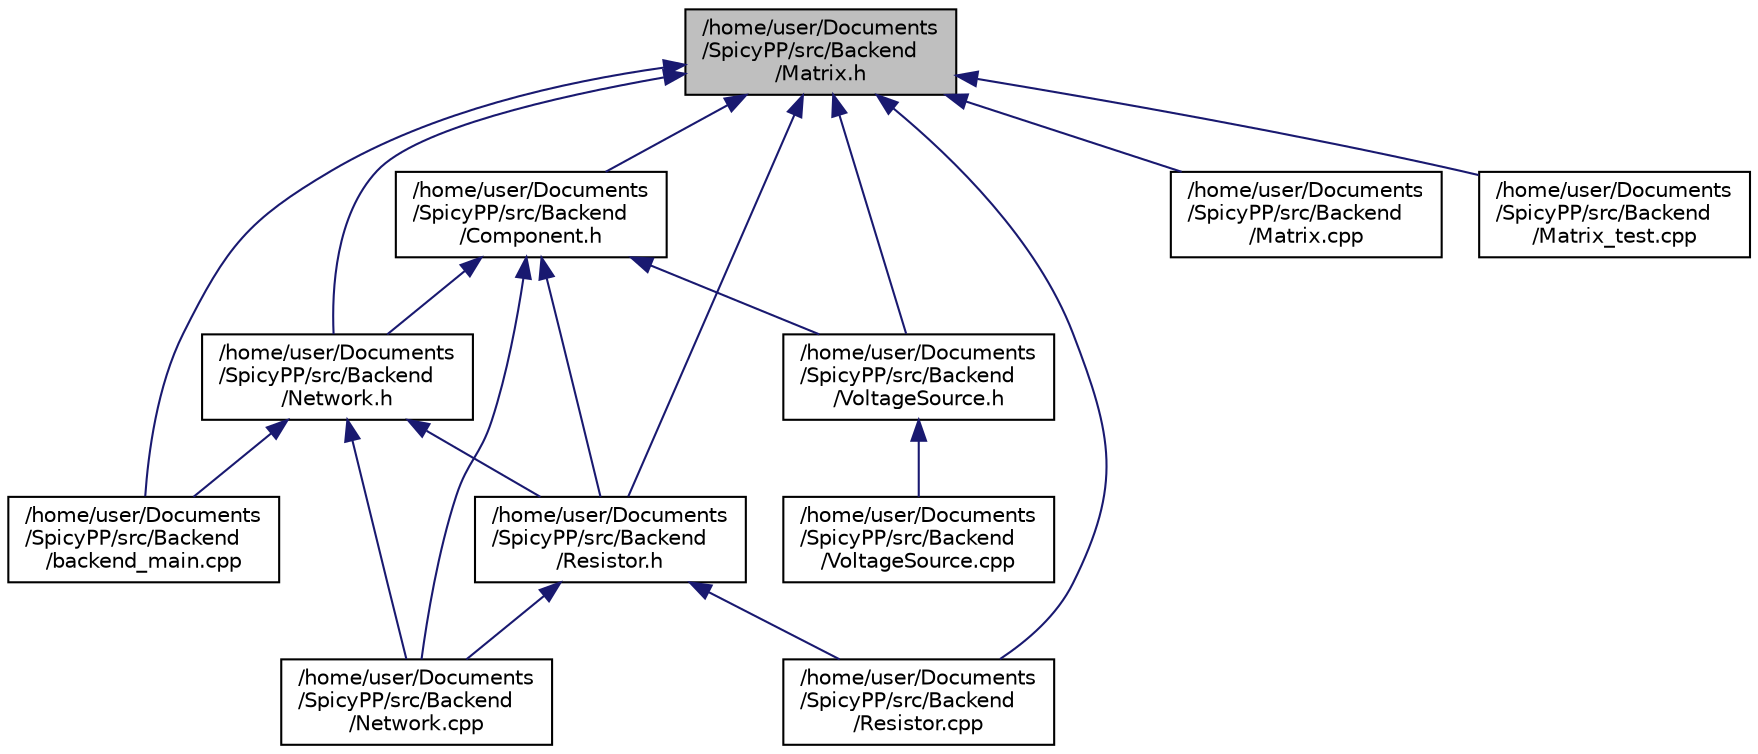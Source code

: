 digraph "/home/user/Documents/SpicyPP/src/Backend/Matrix.h"
{
  edge [fontname="Helvetica",fontsize="10",labelfontname="Helvetica",labelfontsize="10"];
  node [fontname="Helvetica",fontsize="10",shape=record];
  Node4 [label="/home/user/Documents\l/SpicyPP/src/Backend\l/Matrix.h",height=0.2,width=0.4,color="black", fillcolor="grey75", style="filled", fontcolor="black"];
  Node4 -> Node5 [dir="back",color="midnightblue",fontsize="10",style="solid",fontname="Helvetica"];
  Node5 [label="/home/user/Documents\l/SpicyPP/src/Backend\l/backend_main.cpp",height=0.2,width=0.4,color="black", fillcolor="white", style="filled",URL="$backend__main_8cpp.html"];
  Node4 -> Node6 [dir="back",color="midnightblue",fontsize="10",style="solid",fontname="Helvetica"];
  Node6 [label="/home/user/Documents\l/SpicyPP/src/Backend\l/Network.h",height=0.2,width=0.4,color="black", fillcolor="white", style="filled",URL="$Network_8h.html"];
  Node6 -> Node5 [dir="back",color="midnightblue",fontsize="10",style="solid",fontname="Helvetica"];
  Node6 -> Node7 [dir="back",color="midnightblue",fontsize="10",style="solid",fontname="Helvetica"];
  Node7 [label="/home/user/Documents\l/SpicyPP/src/Backend\l/Network.cpp",height=0.2,width=0.4,color="black", fillcolor="white", style="filled",URL="$Network_8cpp.html"];
  Node6 -> Node8 [dir="back",color="midnightblue",fontsize="10",style="solid",fontname="Helvetica"];
  Node8 [label="/home/user/Documents\l/SpicyPP/src/Backend\l/Resistor.h",height=0.2,width=0.4,color="black", fillcolor="white", style="filled",URL="$Resistor_8h.html"];
  Node8 -> Node7 [dir="back",color="midnightblue",fontsize="10",style="solid",fontname="Helvetica"];
  Node8 -> Node9 [dir="back",color="midnightblue",fontsize="10",style="solid",fontname="Helvetica"];
  Node9 [label="/home/user/Documents\l/SpicyPP/src/Backend\l/Resistor.cpp",height=0.2,width=0.4,color="black", fillcolor="white", style="filled",URL="$Resistor_8cpp.html"];
  Node4 -> Node10 [dir="back",color="midnightblue",fontsize="10",style="solid",fontname="Helvetica"];
  Node10 [label="/home/user/Documents\l/SpicyPP/src/Backend\l/Component.h",height=0.2,width=0.4,color="black", fillcolor="white", style="filled",URL="$Component_8h.html"];
  Node10 -> Node6 [dir="back",color="midnightblue",fontsize="10",style="solid",fontname="Helvetica"];
  Node10 -> Node8 [dir="back",color="midnightblue",fontsize="10",style="solid",fontname="Helvetica"];
  Node10 -> Node7 [dir="back",color="midnightblue",fontsize="10",style="solid",fontname="Helvetica"];
  Node10 -> Node11 [dir="back",color="midnightblue",fontsize="10",style="solid",fontname="Helvetica"];
  Node11 [label="/home/user/Documents\l/SpicyPP/src/Backend\l/VoltageSource.h",height=0.2,width=0.4,color="black", fillcolor="white", style="filled",URL="$VoltageSource_8h.html"];
  Node11 -> Node12 [dir="back",color="midnightblue",fontsize="10",style="solid",fontname="Helvetica"];
  Node12 [label="/home/user/Documents\l/SpicyPP/src/Backend\l/VoltageSource.cpp",height=0.2,width=0.4,color="black", fillcolor="white", style="filled",URL="$VoltageSource_8cpp.html"];
  Node4 -> Node13 [dir="back",color="midnightblue",fontsize="10",style="solid",fontname="Helvetica"];
  Node13 [label="/home/user/Documents\l/SpicyPP/src/Backend\l/Matrix.cpp",height=0.2,width=0.4,color="black", fillcolor="white", style="filled",URL="$Matrix_8cpp.html"];
  Node4 -> Node14 [dir="back",color="midnightblue",fontsize="10",style="solid",fontname="Helvetica"];
  Node14 [label="/home/user/Documents\l/SpicyPP/src/Backend\l/Matrix_test.cpp",height=0.2,width=0.4,color="black", fillcolor="white", style="filled",URL="$Matrix__test_8cpp.html"];
  Node4 -> Node8 [dir="back",color="midnightblue",fontsize="10",style="solid",fontname="Helvetica"];
  Node4 -> Node9 [dir="back",color="midnightblue",fontsize="10",style="solid",fontname="Helvetica"];
  Node4 -> Node11 [dir="back",color="midnightblue",fontsize="10",style="solid",fontname="Helvetica"];
}
